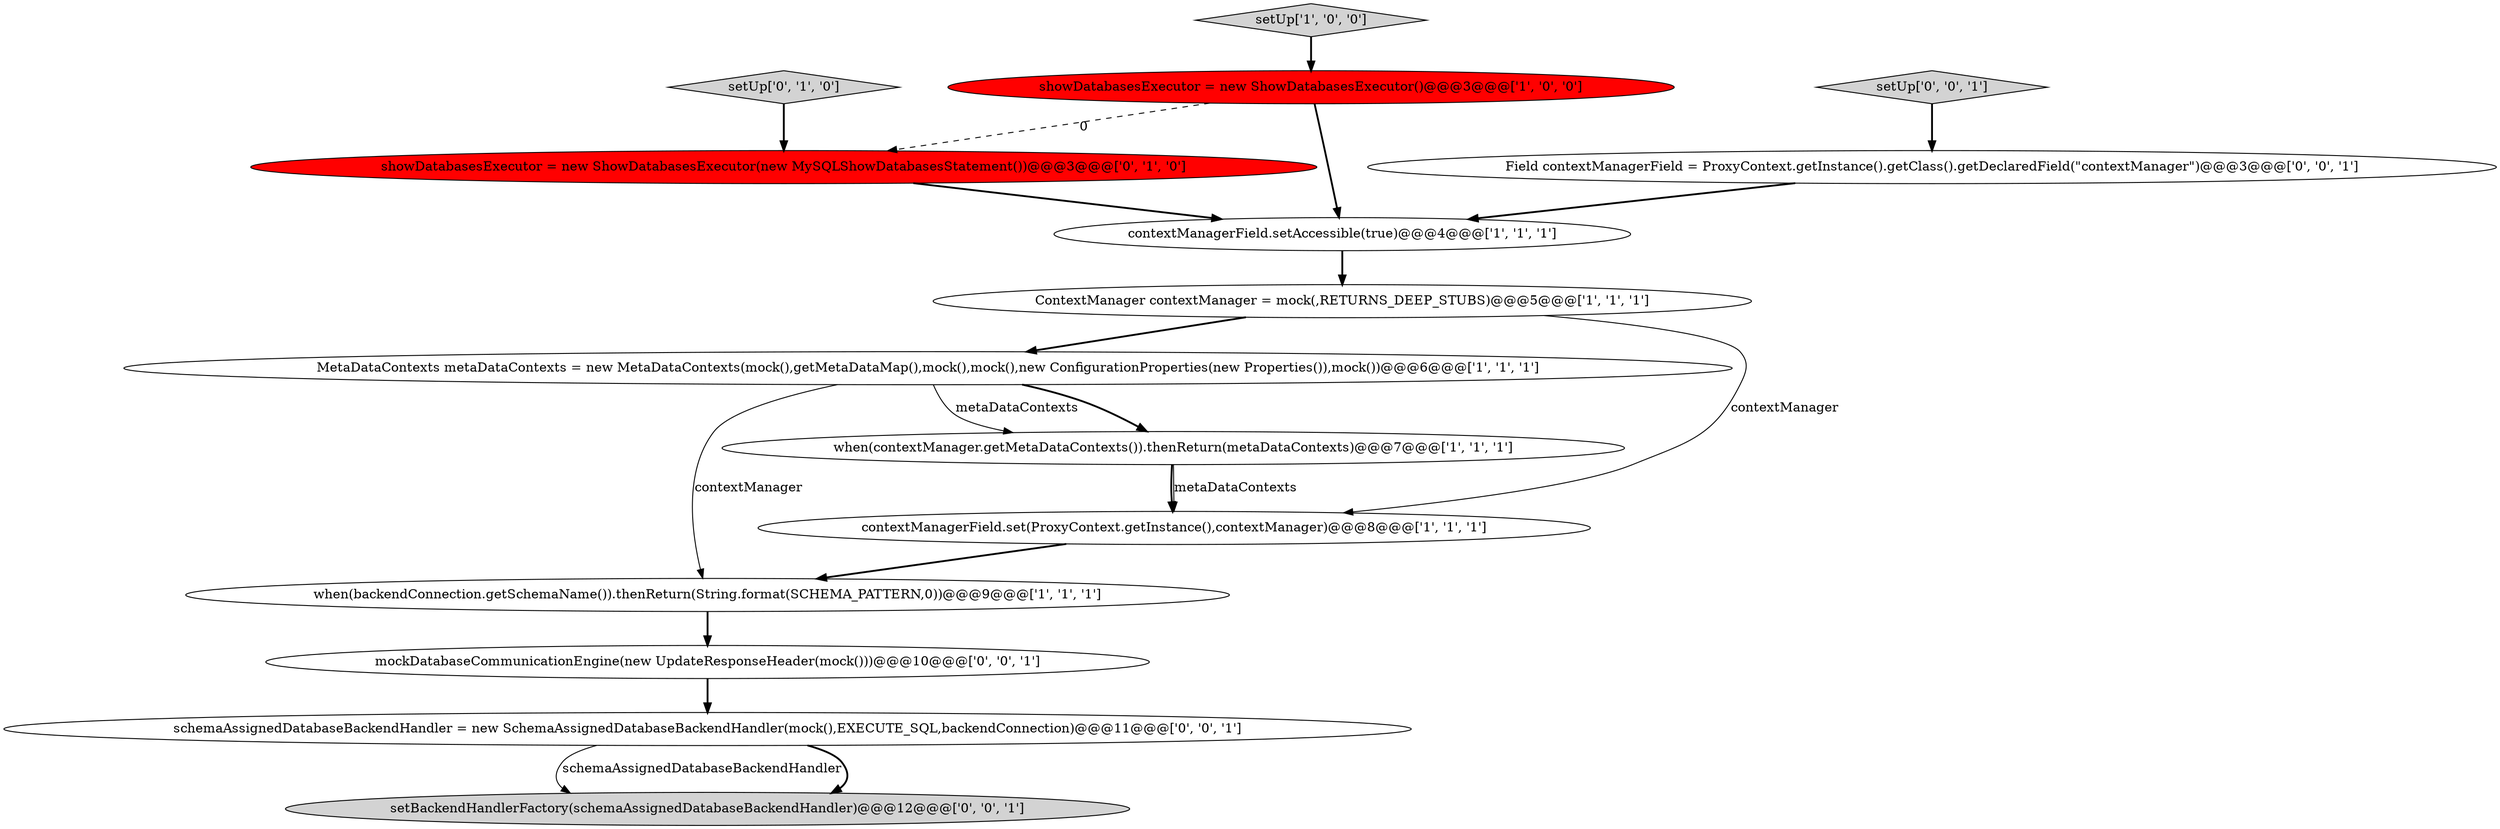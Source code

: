digraph {
2 [style = filled, label = "ContextManager contextManager = mock(,RETURNS_DEEP_STUBS)@@@5@@@['1', '1', '1']", fillcolor = white, shape = ellipse image = "AAA0AAABBB1BBB"];
10 [style = filled, label = "schemaAssignedDatabaseBackendHandler = new SchemaAssignedDatabaseBackendHandler(mock(),EXECUTE_SQL,backendConnection)@@@11@@@['0', '0', '1']", fillcolor = white, shape = ellipse image = "AAA0AAABBB3BBB"];
3 [style = filled, label = "when(contextManager.getMetaDataContexts()).thenReturn(metaDataContexts)@@@7@@@['1', '1', '1']", fillcolor = white, shape = ellipse image = "AAA0AAABBB1BBB"];
14 [style = filled, label = "mockDatabaseCommunicationEngine(new UpdateResponseHeader(mock()))@@@10@@@['0', '0', '1']", fillcolor = white, shape = ellipse image = "AAA0AAABBB3BBB"];
5 [style = filled, label = "setUp['1', '0', '0']", fillcolor = lightgray, shape = diamond image = "AAA0AAABBB1BBB"];
6 [style = filled, label = "showDatabasesExecutor = new ShowDatabasesExecutor()@@@3@@@['1', '0', '0']", fillcolor = red, shape = ellipse image = "AAA1AAABBB1BBB"];
4 [style = filled, label = "MetaDataContexts metaDataContexts = new MetaDataContexts(mock(),getMetaDataMap(),mock(),mock(),new ConfigurationProperties(new Properties()),mock())@@@6@@@['1', '1', '1']", fillcolor = white, shape = ellipse image = "AAA0AAABBB1BBB"];
1 [style = filled, label = "contextManagerField.setAccessible(true)@@@4@@@['1', '1', '1']", fillcolor = white, shape = ellipse image = "AAA0AAABBB1BBB"];
7 [style = filled, label = "contextManagerField.set(ProxyContext.getInstance(),contextManager)@@@8@@@['1', '1', '1']", fillcolor = white, shape = ellipse image = "AAA0AAABBB1BBB"];
9 [style = filled, label = "setUp['0', '1', '0']", fillcolor = lightgray, shape = diamond image = "AAA0AAABBB2BBB"];
11 [style = filled, label = "setBackendHandlerFactory(schemaAssignedDatabaseBackendHandler)@@@12@@@['0', '0', '1']", fillcolor = lightgray, shape = ellipse image = "AAA0AAABBB3BBB"];
12 [style = filled, label = "Field contextManagerField = ProxyContext.getInstance().getClass().getDeclaredField(\"contextManager\")@@@3@@@['0', '0', '1']", fillcolor = white, shape = ellipse image = "AAA0AAABBB3BBB"];
13 [style = filled, label = "setUp['0', '0', '1']", fillcolor = lightgray, shape = diamond image = "AAA0AAABBB3BBB"];
0 [style = filled, label = "when(backendConnection.getSchemaName()).thenReturn(String.format(SCHEMA_PATTERN,0))@@@9@@@['1', '1', '1']", fillcolor = white, shape = ellipse image = "AAA0AAABBB1BBB"];
8 [style = filled, label = "showDatabasesExecutor = new ShowDatabasesExecutor(new MySQLShowDatabasesStatement())@@@3@@@['0', '1', '0']", fillcolor = red, shape = ellipse image = "AAA1AAABBB2BBB"];
8->1 [style = bold, label=""];
6->1 [style = bold, label=""];
4->3 [style = bold, label=""];
14->10 [style = bold, label=""];
1->2 [style = bold, label=""];
7->0 [style = bold, label=""];
0->14 [style = bold, label=""];
13->12 [style = bold, label=""];
10->11 [style = solid, label="schemaAssignedDatabaseBackendHandler"];
6->8 [style = dashed, label="0"];
5->6 [style = bold, label=""];
4->0 [style = solid, label="contextManager"];
3->7 [style = bold, label=""];
9->8 [style = bold, label=""];
12->1 [style = bold, label=""];
2->4 [style = bold, label=""];
2->7 [style = solid, label="contextManager"];
4->3 [style = solid, label="metaDataContexts"];
10->11 [style = bold, label=""];
3->7 [style = solid, label="metaDataContexts"];
}
